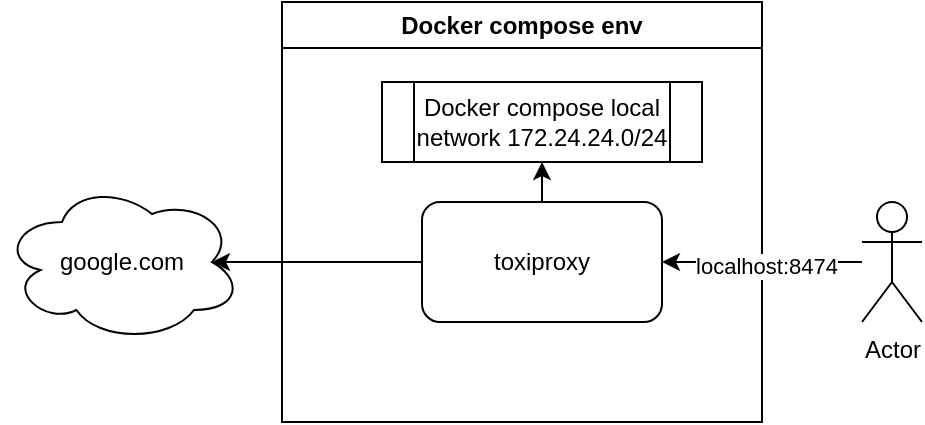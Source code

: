 <mxfile version="19.0.3" type="device"><diagram name="Page-1" id="DmPyWy1HaXbZiSjPZlmT"><mxGraphModel dx="2084" dy="799" grid="1" gridSize="10" guides="1" tooltips="1" connect="1" arrows="1" fold="1" page="1" pageScale="1" pageWidth="850" pageHeight="1100" math="0" shadow="0"><root><mxCell id="0"/><mxCell id="1" parent="0"/><mxCell id="tjuAI0IZ5KJGlG4QrY5g-1" value="Docker compose env" style="swimlane;whiteSpace=wrap;html=1;" parent="1" vertex="1"><mxGeometry x="70" y="220" width="240" height="210" as="geometry"><mxRectangle x="70" y="220" width="150" height="30" as="alternateBounds"/></mxGeometry></mxCell><mxCell id="tjuAI0IZ5KJGlG4QrY5g-2" value="Docker compose local network&amp;nbsp;172.24.24.0/24" style="shape=process;whiteSpace=wrap;html=1;backgroundOutline=1;" parent="tjuAI0IZ5KJGlG4QrY5g-1" vertex="1"><mxGeometry x="50" y="40" width="160" height="40" as="geometry"/></mxCell><mxCell id="tjuAI0IZ5KJGlG4QrY5g-15" style="edgeStyle=orthogonalEdgeStyle;rounded=0;orthogonalLoop=1;jettySize=auto;html=1;" parent="tjuAI0IZ5KJGlG4QrY5g-1" source="tjuAI0IZ5KJGlG4QrY5g-3" target="tjuAI0IZ5KJGlG4QrY5g-2" edge="1"><mxGeometry relative="1" as="geometry"><Array as="points"><mxPoint x="130" y="60"/><mxPoint x="130" y="60"/></Array></mxGeometry></mxCell><mxCell id="tjuAI0IZ5KJGlG4QrY5g-3" value="toxiproxy" style="rounded=1;whiteSpace=wrap;html=1;" parent="tjuAI0IZ5KJGlG4QrY5g-1" vertex="1"><mxGeometry x="70" y="100" width="120" height="60" as="geometry"/></mxCell><mxCell id="bADPjAcQNbbZLPkg2zlP-1" style="edgeStyle=orthogonalEdgeStyle;rounded=0;orthogonalLoop=1;jettySize=auto;html=1;" edge="1" parent="1" source="tjuAI0IZ5KJGlG4QrY5g-21" target="tjuAI0IZ5KJGlG4QrY5g-3"><mxGeometry relative="1" as="geometry"/></mxCell><mxCell id="bADPjAcQNbbZLPkg2zlP-2" value="localhost:8474" style="edgeLabel;html=1;align=center;verticalAlign=middle;resizable=0;points=[];" vertex="1" connectable="0" parent="bADPjAcQNbbZLPkg2zlP-1"><mxGeometry x="-0.027" y="2" relative="1" as="geometry"><mxPoint as="offset"/></mxGeometry></mxCell><mxCell id="tjuAI0IZ5KJGlG4QrY5g-21" value="Actor" style="shape=umlActor;verticalLabelPosition=bottom;verticalAlign=top;html=1;outlineConnect=0;" parent="1" vertex="1"><mxGeometry x="360" y="320" width="30" height="60" as="geometry"/></mxCell><mxCell id="bADPjAcQNbbZLPkg2zlP-3" value="google.com" style="ellipse;shape=cloud;whiteSpace=wrap;html=1;" vertex="1" parent="1"><mxGeometry x="-70" y="310" width="120" height="80" as="geometry"/></mxCell><mxCell id="bADPjAcQNbbZLPkg2zlP-4" style="edgeStyle=orthogonalEdgeStyle;rounded=0;orthogonalLoop=1;jettySize=auto;html=1;entryX=0.875;entryY=0.5;entryDx=0;entryDy=0;entryPerimeter=0;" edge="1" parent="1" source="tjuAI0IZ5KJGlG4QrY5g-3" target="bADPjAcQNbbZLPkg2zlP-3"><mxGeometry relative="1" as="geometry"/></mxCell></root></mxGraphModel></diagram></mxfile>
